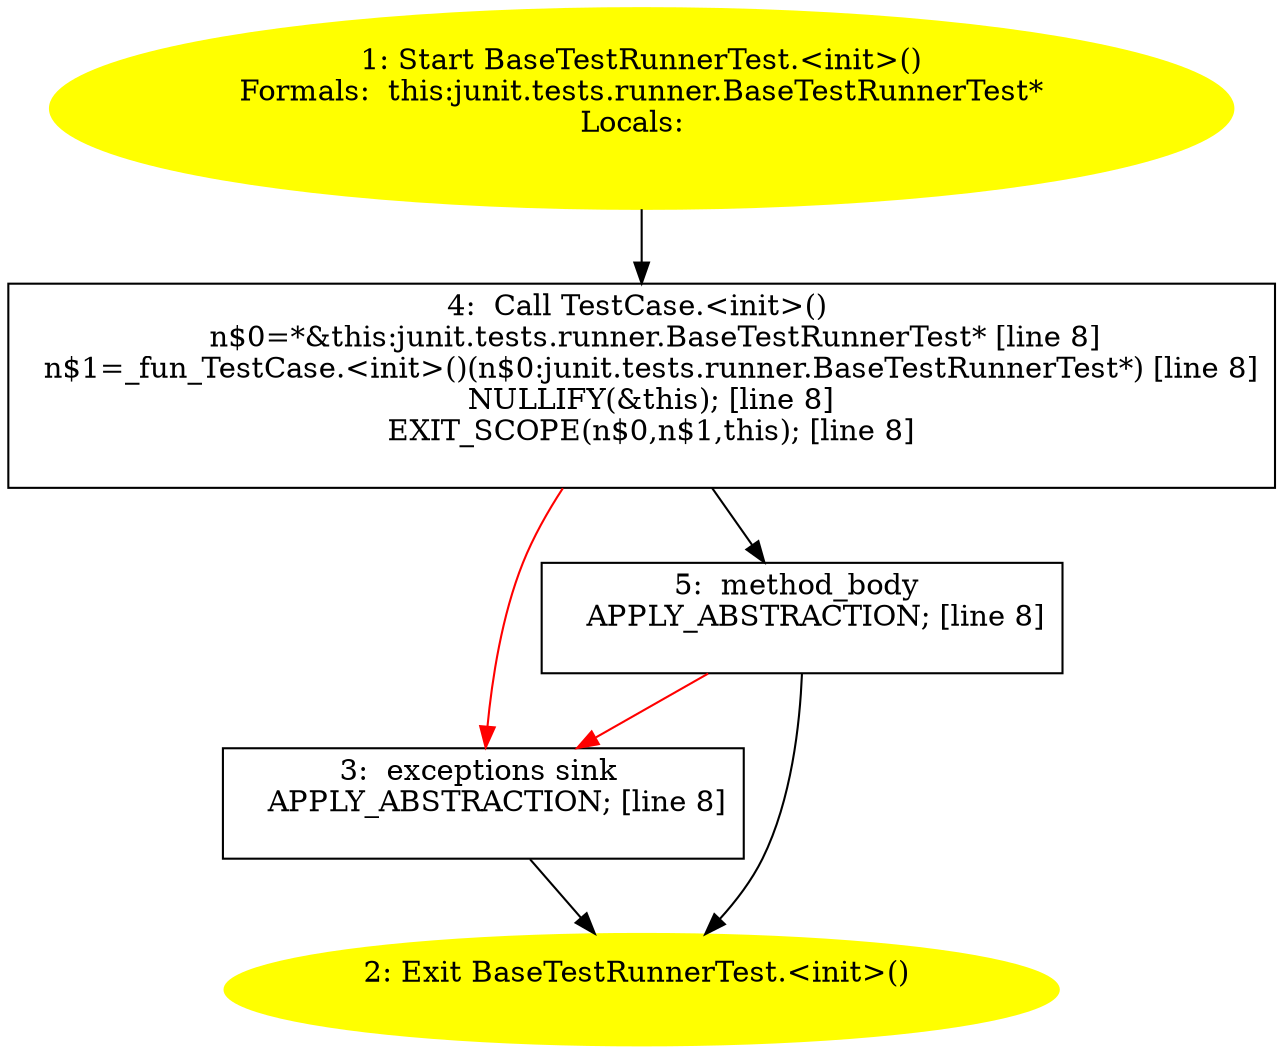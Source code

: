 /* @generated */
digraph cfg {
"junit.tests.runner.BaseTestRunnerTest.<init>().970b0ddd7cd2d6b14ed327c8016606b7_1" [label="1: Start BaseTestRunnerTest.<init>()\nFormals:  this:junit.tests.runner.BaseTestRunnerTest*\nLocals:  \n  " color=yellow style=filled]
	

	 "junit.tests.runner.BaseTestRunnerTest.<init>().970b0ddd7cd2d6b14ed327c8016606b7_1" -> "junit.tests.runner.BaseTestRunnerTest.<init>().970b0ddd7cd2d6b14ed327c8016606b7_4" ;
"junit.tests.runner.BaseTestRunnerTest.<init>().970b0ddd7cd2d6b14ed327c8016606b7_2" [label="2: Exit BaseTestRunnerTest.<init>() \n  " color=yellow style=filled]
	

"junit.tests.runner.BaseTestRunnerTest.<init>().970b0ddd7cd2d6b14ed327c8016606b7_3" [label="3:  exceptions sink \n   APPLY_ABSTRACTION; [line 8]\n " shape="box"]
	

	 "junit.tests.runner.BaseTestRunnerTest.<init>().970b0ddd7cd2d6b14ed327c8016606b7_3" -> "junit.tests.runner.BaseTestRunnerTest.<init>().970b0ddd7cd2d6b14ed327c8016606b7_2" ;
"junit.tests.runner.BaseTestRunnerTest.<init>().970b0ddd7cd2d6b14ed327c8016606b7_4" [label="4:  Call TestCase.<init>() \n   n$0=*&this:junit.tests.runner.BaseTestRunnerTest* [line 8]\n  n$1=_fun_TestCase.<init>()(n$0:junit.tests.runner.BaseTestRunnerTest*) [line 8]\n  NULLIFY(&this); [line 8]\n  EXIT_SCOPE(n$0,n$1,this); [line 8]\n " shape="box"]
	

	 "junit.tests.runner.BaseTestRunnerTest.<init>().970b0ddd7cd2d6b14ed327c8016606b7_4" -> "junit.tests.runner.BaseTestRunnerTest.<init>().970b0ddd7cd2d6b14ed327c8016606b7_5" ;
	 "junit.tests.runner.BaseTestRunnerTest.<init>().970b0ddd7cd2d6b14ed327c8016606b7_4" -> "junit.tests.runner.BaseTestRunnerTest.<init>().970b0ddd7cd2d6b14ed327c8016606b7_3" [color="red" ];
"junit.tests.runner.BaseTestRunnerTest.<init>().970b0ddd7cd2d6b14ed327c8016606b7_5" [label="5:  method_body \n   APPLY_ABSTRACTION; [line 8]\n " shape="box"]
	

	 "junit.tests.runner.BaseTestRunnerTest.<init>().970b0ddd7cd2d6b14ed327c8016606b7_5" -> "junit.tests.runner.BaseTestRunnerTest.<init>().970b0ddd7cd2d6b14ed327c8016606b7_2" ;
	 "junit.tests.runner.BaseTestRunnerTest.<init>().970b0ddd7cd2d6b14ed327c8016606b7_5" -> "junit.tests.runner.BaseTestRunnerTest.<init>().970b0ddd7cd2d6b14ed327c8016606b7_3" [color="red" ];
}
